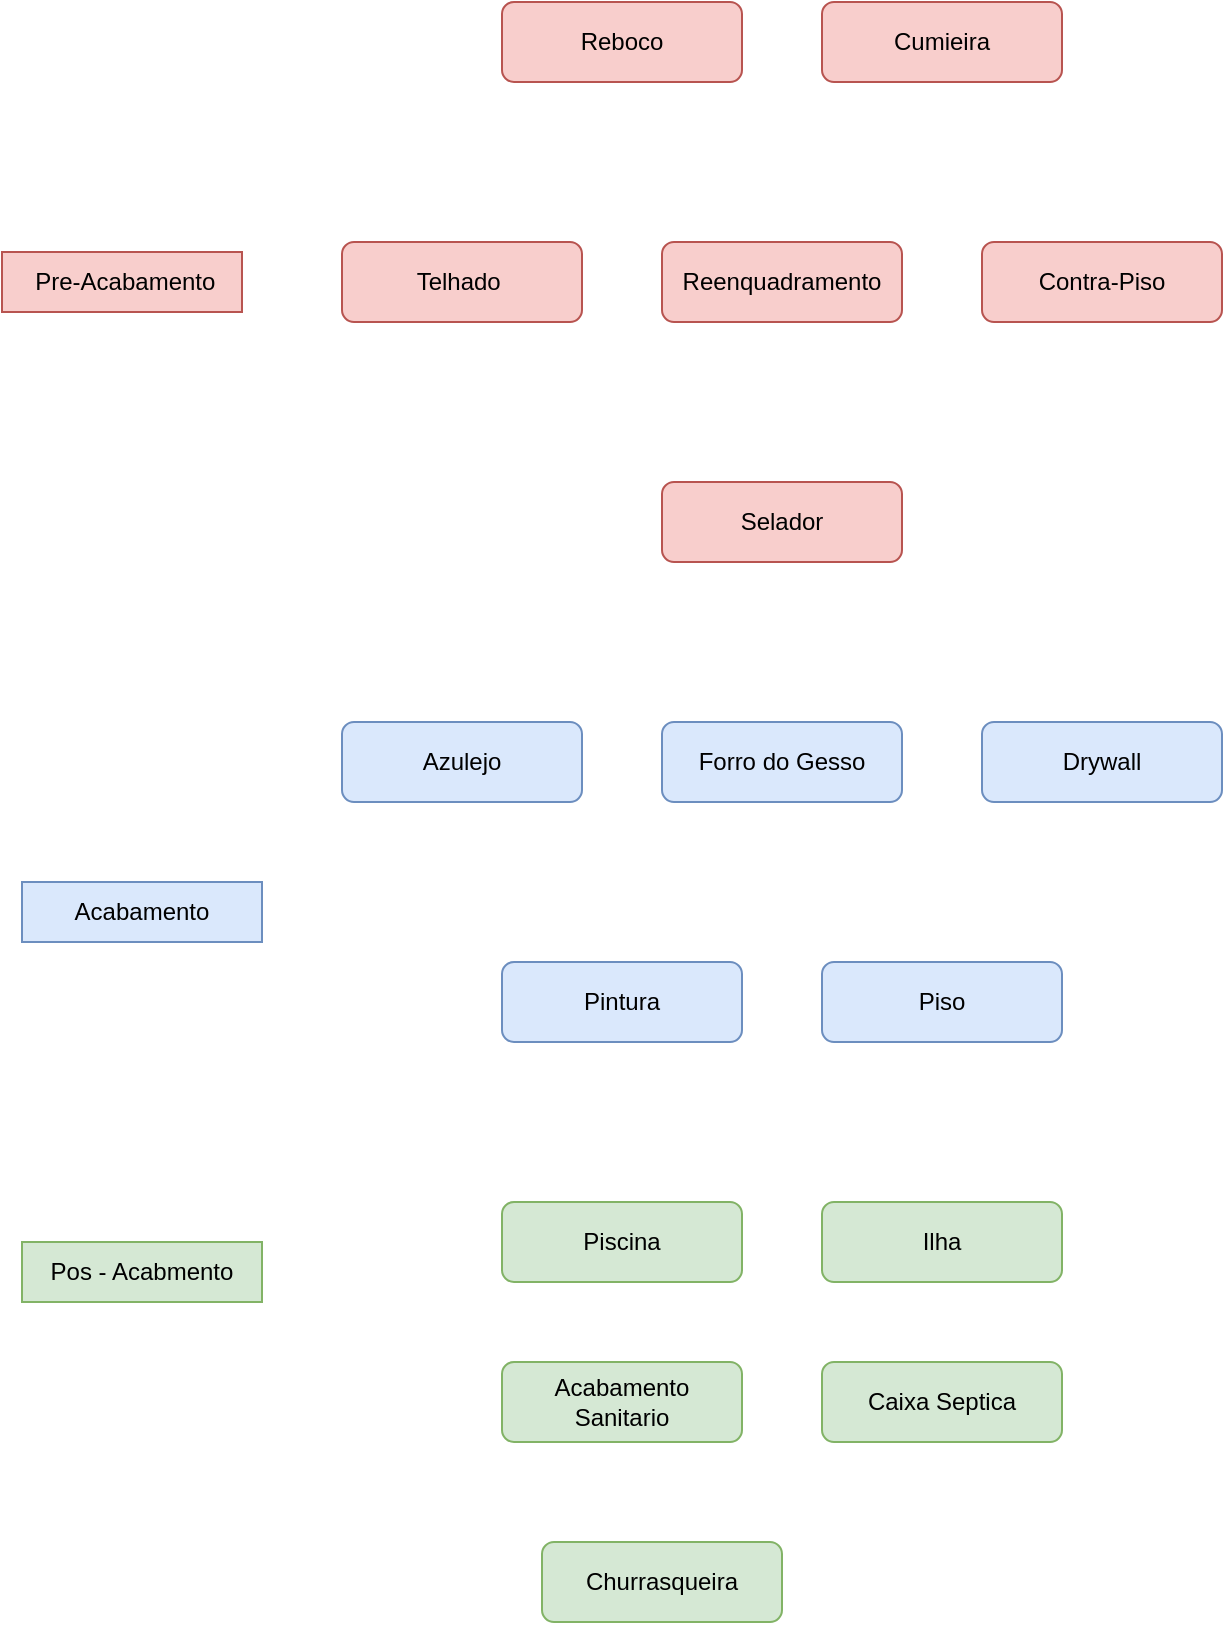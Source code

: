 <mxfile version="14.4.2" type="github">
  <diagram id="C5RBs43oDa-KdzZeNtuy" name="Page-1">
    <mxGraphModel dx="868" dy="425" grid="1" gridSize="10" guides="1" tooltips="1" connect="1" arrows="1" fold="1" page="1" pageScale="1" pageWidth="827" pageHeight="1169" math="0" shadow="0">
      <root>
        <mxCell id="WIyWlLk6GJQsqaUBKTNV-0" />
        <mxCell id="WIyWlLk6GJQsqaUBKTNV-1" parent="WIyWlLk6GJQsqaUBKTNV-0" />
        <mxCell id="WIyWlLk6GJQsqaUBKTNV-3" value="Reboco" style="rounded=1;whiteSpace=wrap;html=1;fontSize=12;glass=0;strokeWidth=1;shadow=0;fillColor=#f8cecc;strokeColor=#b85450;" parent="WIyWlLk6GJQsqaUBKTNV-1" vertex="1">
          <mxGeometry x="280" y="40" width="120" height="40" as="geometry" />
        </mxCell>
        <mxCell id="syaUVqnRFvVhjAQLs_3b-0" value="&amp;nbsp;Pre-Acabamento" style="text;html=1;strokeColor=#b85450;fillColor=#f8cecc;align=center;verticalAlign=middle;whiteSpace=wrap;rounded=0;" vertex="1" parent="WIyWlLk6GJQsqaUBKTNV-1">
          <mxGeometry x="30" y="165" width="120" height="30" as="geometry" />
        </mxCell>
        <mxCell id="syaUVqnRFvVhjAQLs_3b-1" value="Cumieira" style="rounded=1;whiteSpace=wrap;html=1;fontSize=12;glass=0;strokeWidth=1;shadow=0;fillColor=#f8cecc;strokeColor=#b85450;" vertex="1" parent="WIyWlLk6GJQsqaUBKTNV-1">
          <mxGeometry x="440" y="40" width="120" height="40" as="geometry" />
        </mxCell>
        <mxCell id="syaUVqnRFvVhjAQLs_3b-2" value="Reenquadramento" style="rounded=1;whiteSpace=wrap;html=1;fontSize=12;glass=0;strokeWidth=1;shadow=0;fillColor=#f8cecc;strokeColor=#b85450;" vertex="1" parent="WIyWlLk6GJQsqaUBKTNV-1">
          <mxGeometry x="360" y="160" width="120" height="40" as="geometry" />
        </mxCell>
        <mxCell id="syaUVqnRFvVhjAQLs_3b-4" value="Telhado&amp;nbsp;" style="rounded=1;whiteSpace=wrap;html=1;fontSize=12;glass=0;strokeWidth=1;shadow=0;fillColor=#f8cecc;strokeColor=#b85450;" vertex="1" parent="WIyWlLk6GJQsqaUBKTNV-1">
          <mxGeometry x="200" y="160" width="120" height="40" as="geometry" />
        </mxCell>
        <mxCell id="syaUVqnRFvVhjAQLs_3b-7" value="Selador" style="rounded=1;whiteSpace=wrap;html=1;fontSize=12;glass=0;strokeWidth=1;shadow=0;fillColor=#f8cecc;strokeColor=#b85450;" vertex="1" parent="WIyWlLk6GJQsqaUBKTNV-1">
          <mxGeometry x="360" y="280" width="120" height="40" as="geometry" />
        </mxCell>
        <mxCell id="syaUVqnRFvVhjAQLs_3b-8" value="Contra-Piso" style="rounded=1;whiteSpace=wrap;html=1;fontSize=12;glass=0;strokeWidth=1;shadow=0;fillColor=#f8cecc;strokeColor=#b85450;" vertex="1" parent="WIyWlLk6GJQsqaUBKTNV-1">
          <mxGeometry x="520" y="160" width="120" height="40" as="geometry" />
        </mxCell>
        <mxCell id="syaUVqnRFvVhjAQLs_3b-12" value="Acabamento" style="text;html=1;strokeColor=#6c8ebf;fillColor=#dae8fc;align=center;verticalAlign=middle;whiteSpace=wrap;rounded=0;" vertex="1" parent="WIyWlLk6GJQsqaUBKTNV-1">
          <mxGeometry x="40" y="480" width="120" height="30" as="geometry" />
        </mxCell>
        <mxCell id="syaUVqnRFvVhjAQLs_3b-14" value="Azulejo" style="rounded=1;whiteSpace=wrap;html=1;fontSize=12;glass=0;strokeWidth=1;shadow=0;fillColor=#dae8fc;strokeColor=#6c8ebf;" vertex="1" parent="WIyWlLk6GJQsqaUBKTNV-1">
          <mxGeometry x="200" y="400" width="120" height="40" as="geometry" />
        </mxCell>
        <mxCell id="syaUVqnRFvVhjAQLs_3b-15" value="Forro do Gesso" style="rounded=1;whiteSpace=wrap;html=1;fontSize=12;glass=0;strokeWidth=1;shadow=0;fillColor=#dae8fc;strokeColor=#6c8ebf;" vertex="1" parent="WIyWlLk6GJQsqaUBKTNV-1">
          <mxGeometry x="360" y="400" width="120" height="40" as="geometry" />
        </mxCell>
        <mxCell id="syaUVqnRFvVhjAQLs_3b-19" value="Piso" style="rounded=1;whiteSpace=wrap;html=1;fontSize=12;glass=0;strokeWidth=1;shadow=0;fillColor=#dae8fc;strokeColor=#6c8ebf;" vertex="1" parent="WIyWlLk6GJQsqaUBKTNV-1">
          <mxGeometry x="440" y="520" width="120" height="40" as="geometry" />
        </mxCell>
        <mxCell id="syaUVqnRFvVhjAQLs_3b-20" value="Drywall" style="rounded=1;whiteSpace=wrap;html=1;fontSize=12;glass=0;strokeWidth=1;shadow=0;fillColor=#dae8fc;strokeColor=#6c8ebf;" vertex="1" parent="WIyWlLk6GJQsqaUBKTNV-1">
          <mxGeometry x="520" y="400" width="120" height="40" as="geometry" />
        </mxCell>
        <mxCell id="syaUVqnRFvVhjAQLs_3b-22" value="Pintura" style="rounded=1;whiteSpace=wrap;html=1;fontSize=12;glass=0;strokeWidth=1;shadow=0;fillColor=#dae8fc;strokeColor=#6c8ebf;" vertex="1" parent="WIyWlLk6GJQsqaUBKTNV-1">
          <mxGeometry x="280" y="520" width="120" height="40" as="geometry" />
        </mxCell>
        <mxCell id="syaUVqnRFvVhjAQLs_3b-27" value="Pos - Acabmento" style="text;html=1;strokeColor=#82b366;fillColor=#d5e8d4;align=center;verticalAlign=middle;whiteSpace=wrap;rounded=0;" vertex="1" parent="WIyWlLk6GJQsqaUBKTNV-1">
          <mxGeometry x="40" y="660" width="120" height="30" as="geometry" />
        </mxCell>
        <mxCell id="syaUVqnRFvVhjAQLs_3b-28" value="Piscina" style="rounded=1;whiteSpace=wrap;html=1;fontSize=12;glass=0;strokeWidth=1;shadow=0;fillColor=#d5e8d4;strokeColor=#82b366;" vertex="1" parent="WIyWlLk6GJQsqaUBKTNV-1">
          <mxGeometry x="280" y="640" width="120" height="40" as="geometry" />
        </mxCell>
        <mxCell id="syaUVqnRFvVhjAQLs_3b-29" value="Acabamento Sanitario" style="rounded=1;whiteSpace=wrap;html=1;fontSize=12;glass=0;strokeWidth=1;shadow=0;fillColor=#d5e8d4;strokeColor=#82b366;" vertex="1" parent="WIyWlLk6GJQsqaUBKTNV-1">
          <mxGeometry x="280" y="720" width="120" height="40" as="geometry" />
        </mxCell>
        <mxCell id="syaUVqnRFvVhjAQLs_3b-30" value="Caixa Septica" style="rounded=1;whiteSpace=wrap;html=1;fontSize=12;glass=0;strokeWidth=1;shadow=0;fillColor=#d5e8d4;strokeColor=#82b366;" vertex="1" parent="WIyWlLk6GJQsqaUBKTNV-1">
          <mxGeometry x="440" y="720" width="120" height="40" as="geometry" />
        </mxCell>
        <mxCell id="syaUVqnRFvVhjAQLs_3b-31" value="Ilha" style="rounded=1;whiteSpace=wrap;html=1;fontSize=12;glass=0;strokeWidth=1;shadow=0;fillColor=#d5e8d4;strokeColor=#82b366;" vertex="1" parent="WIyWlLk6GJQsqaUBKTNV-1">
          <mxGeometry x="440" y="640" width="120" height="40" as="geometry" />
        </mxCell>
        <mxCell id="syaUVqnRFvVhjAQLs_3b-33" value="Churrasqueira" style="rounded=1;whiteSpace=wrap;html=1;fontSize=12;glass=0;strokeWidth=1;shadow=0;fillColor=#d5e8d4;strokeColor=#82b366;" vertex="1" parent="WIyWlLk6GJQsqaUBKTNV-1">
          <mxGeometry x="300" y="810" width="120" height="40" as="geometry" />
        </mxCell>
      </root>
    </mxGraphModel>
  </diagram>
</mxfile>
